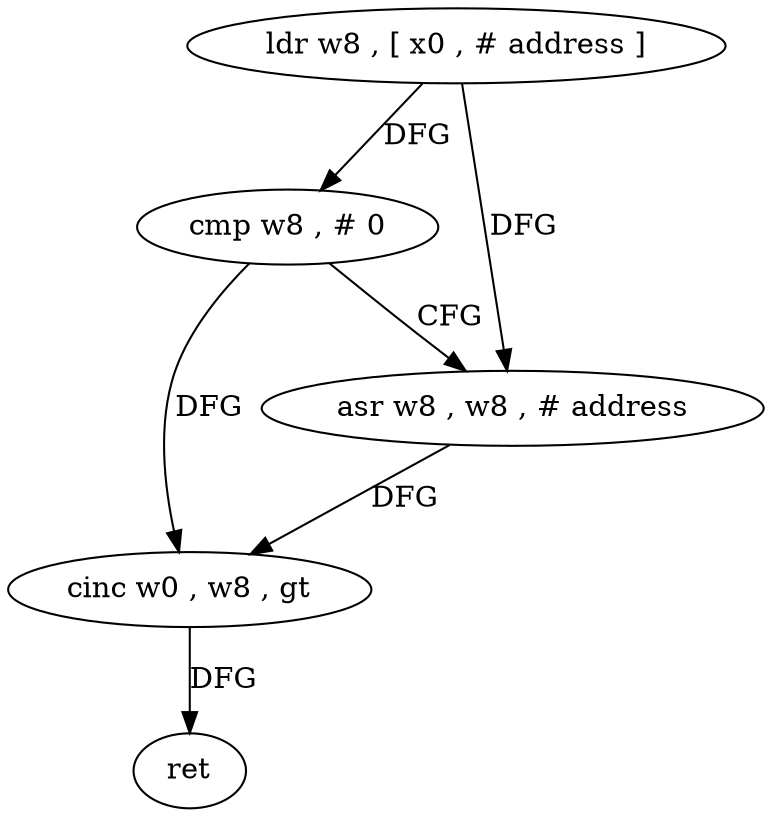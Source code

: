 digraph "func" {
"4223940" [label = "ldr w8 , [ x0 , # address ]" ]
"4223944" [label = "cmp w8 , # 0" ]
"4223948" [label = "asr w8 , w8 , # address" ]
"4223952" [label = "cinc w0 , w8 , gt" ]
"4223956" [label = "ret" ]
"4223940" -> "4223944" [ label = "DFG" ]
"4223940" -> "4223948" [ label = "DFG" ]
"4223944" -> "4223948" [ label = "CFG" ]
"4223944" -> "4223952" [ label = "DFG" ]
"4223948" -> "4223952" [ label = "DFG" ]
"4223952" -> "4223956" [ label = "DFG" ]
}
